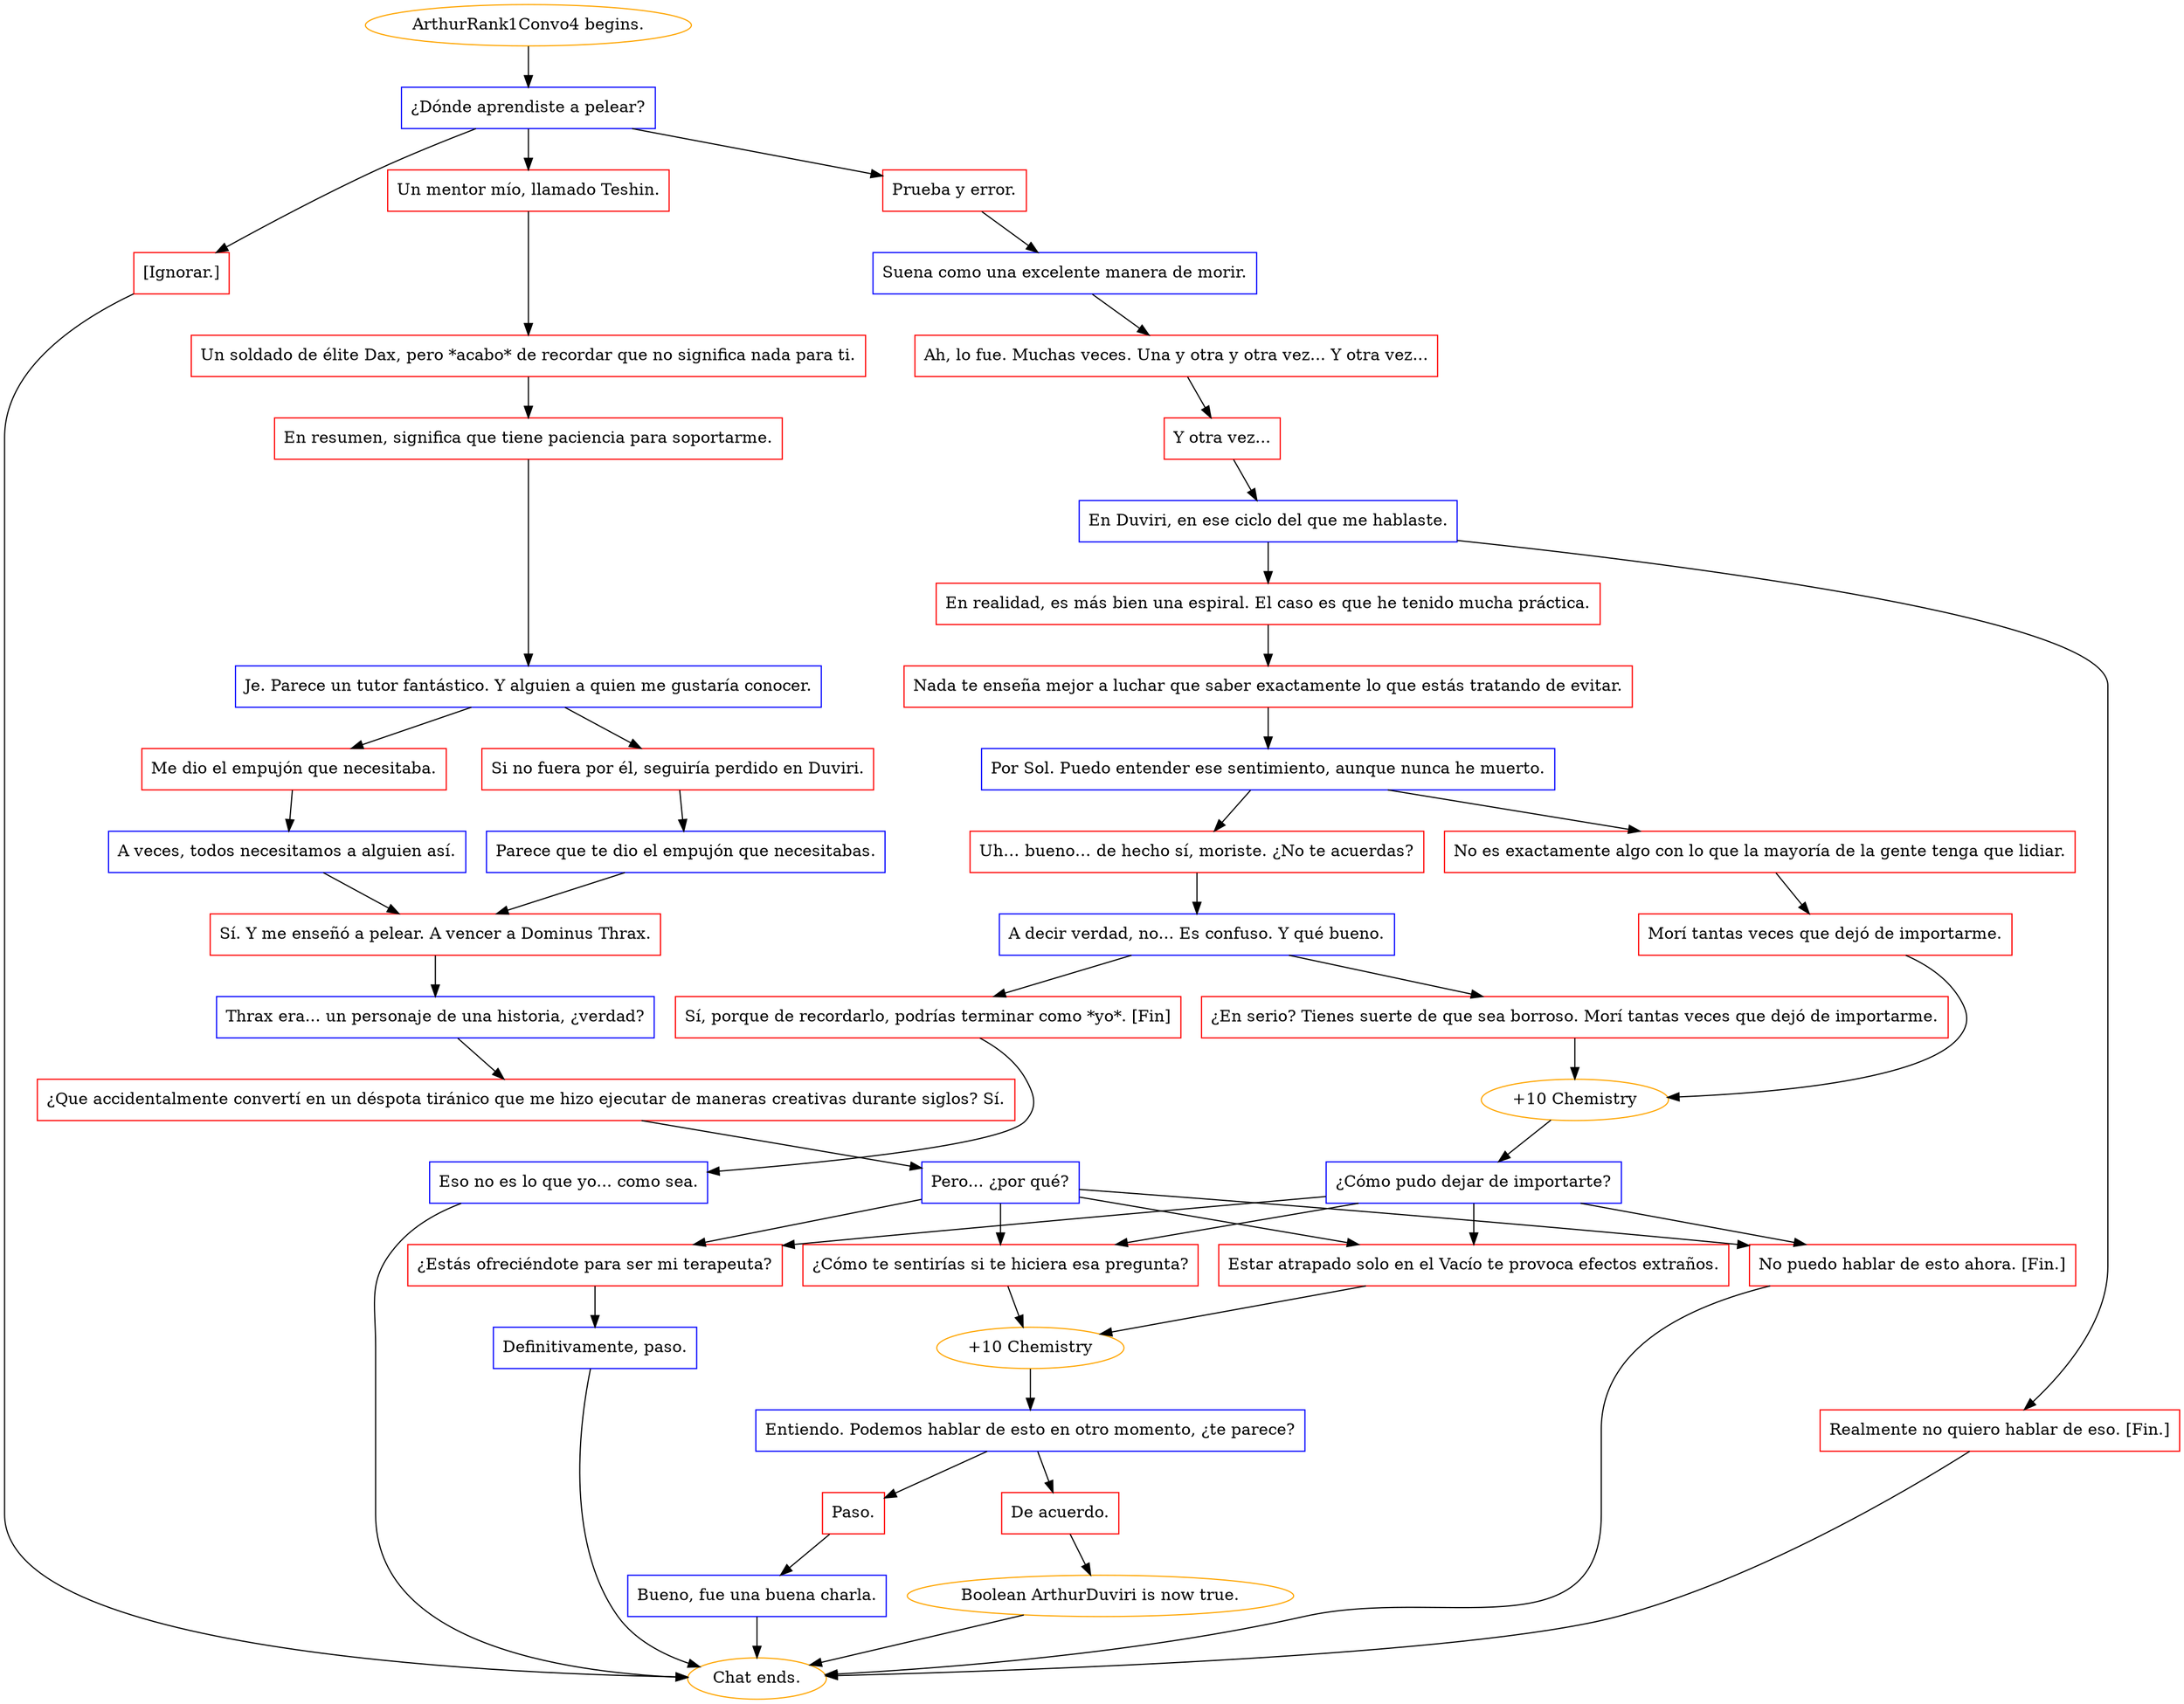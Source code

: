 digraph {
	"ArthurRank1Convo4 begins." [color=orange];
		"ArthurRank1Convo4 begins." -> j2981629531;
	j2981629531 [label="¿Dónde aprendiste a pelear?",shape=box,color=blue];
		j2981629531 -> j2721372030;
		j2981629531 -> j488447297;
		j2981629531 -> j3218686540;
	j2721372030 [label="Prueba y error.",shape=box,color=red];
		j2721372030 -> j3887797851;
	j488447297 [label="Un mentor mío, llamado Teshin.",shape=box,color=red];
		j488447297 -> j3201142031;
	j3218686540 [label="[Ignorar.]",shape=box,color=red];
		j3218686540 -> "Chat ends.";
	j3887797851 [label="Suena como una excelente manera de morir.",shape=box,color=blue];
		j3887797851 -> j1289140415;
	j3201142031 [label="Un soldado de élite Dax, pero *acabo* de recordar que no significa nada para ti.",shape=box,color=red];
		j3201142031 -> j3364577216;
	"Chat ends." [color=orange];
	j1289140415 [label="Ah, lo fue. Muchas veces. Una y otra y otra vez... Y otra vez...",shape=box,color=red];
		j1289140415 -> j1637431941;
	j3364577216 [label="En resumen, significa que tiene paciencia para soportarme.",shape=box,color=red];
		j3364577216 -> j65602666;
	j1637431941 [label="Y otra vez...",shape=box,color=red];
		j1637431941 -> j2986856525;
	j65602666 [label="Je. Parece un tutor fantástico. Y alguien a quien me gustaría conocer.",shape=box,color=blue];
		j65602666 -> j2168047260;
		j65602666 -> j3372564712;
	j2986856525 [label="En Duviri, en ese ciclo del que me hablaste.",shape=box,color=blue];
		j2986856525 -> j2399417362;
		j2986856525 -> j116622757;
	j2168047260 [label="Si no fuera por él, seguiría perdido en Duviri.",shape=box,color=red];
		j2168047260 -> j374567902;
	j3372564712 [label="Me dio el empujón que necesitaba.",shape=box,color=red];
		j3372564712 -> j3408355167;
	j2399417362 [label="En realidad, es más bien una espiral. El caso es que he tenido mucha práctica.",shape=box,color=red];
		j2399417362 -> j1487809909;
	j116622757 [label="Realmente no quiero hablar de eso. [Fin.]",shape=box,color=red];
		j116622757 -> "Chat ends.";
	j374567902 [label="Parece que te dio el empujón que necesitabas.",shape=box,color=blue];
		j374567902 -> j1994022768;
	j3408355167 [label="A veces, todos necesitamos a alguien así.",shape=box,color=blue];
		j3408355167 -> j1994022768;
	j1487809909 [label="Nada te enseña mejor a luchar que saber exactamente lo que estás tratando de evitar.",shape=box,color=red];
		j1487809909 -> j4037461051;
	j1994022768 [label="Sí. Y me enseñó a pelear. A vencer a Dominus Thrax.",shape=box,color=red];
		j1994022768 -> j3734458280;
	j4037461051 [label="Por Sol. Puedo entender ese sentimiento, aunque nunca he muerto.",shape=box,color=blue];
		j4037461051 -> j1462171343;
		j4037461051 -> j1503611217;
	j3734458280 [label="Thrax era... un personaje de una historia, ¿verdad?",shape=box,color=blue];
		j3734458280 -> j3540504172;
	j1462171343 [label="Uh… bueno… de hecho sí, moriste. ¿No te acuerdas?",shape=box,color=red];
		j1462171343 -> j3067699069;
	j1503611217 [label="No es exactamente algo con lo que la mayoría de la gente tenga que lidiar.",shape=box,color=red];
		j1503611217 -> j1174976029;
	j3540504172 [label="¿Que accidentalmente convertí en un déspota tiránico que me hizo ejecutar de maneras creativas durante siglos? Sí.",shape=box,color=red];
		j3540504172 -> j2442362001;
	j3067699069 [label="A decir verdad, no... Es confuso. Y qué bueno.",shape=box,color=blue];
		j3067699069 -> j105057700;
		j3067699069 -> j1575303095;
	j1174976029 [label="Morí tantas veces que dejó de importarme.",shape=box,color=red];
		j1174976029 -> j990622594;
	j2442362001 [label="Pero... ¿por qué?",shape=box,color=blue];
		j2442362001 -> j1148144878;
		j2442362001 -> j3374910202;
		j2442362001 -> j3153132788;
		j2442362001 -> j3058735723;
	j105057700 [label="Sí, porque de recordarlo, podrías terminar como *yo*. [Fin]",shape=box,color=red];
		j105057700 -> j621862570;
	j1575303095 [label="¿En serio? Tienes suerte de que sea borroso. Morí tantas veces que dejó de importarme.",shape=box,color=red];
		j1575303095 -> j990622594;
	j990622594 [label="+10 Chemistry",color=orange];
		j990622594 -> j270052000;
	j1148144878 [label="¿Cómo te sentirías si te hiciera esa pregunta?",shape=box,color=red];
		j1148144878 -> j762660908;
	j3374910202 [label="¿Estás ofreciéndote para ser mi terapeuta?",shape=box,color=red];
		j3374910202 -> j171244873;
	j3153132788 [label="Estar atrapado solo en el Vacío te provoca efectos extraños.",shape=box,color=red];
		j3153132788 -> j762660908;
	j3058735723 [label="No puedo hablar de esto ahora. [Fin.]",shape=box,color=red];
		j3058735723 -> "Chat ends.";
	j621862570 [label="Eso no es lo que yo... como sea.",shape=box,color=blue];
		j621862570 -> "Chat ends.";
	j270052000 [label="¿Cómo pudo dejar de importarte?",shape=box,color=blue];
		j270052000 -> j1148144878;
		j270052000 -> j3374910202;
		j270052000 -> j3153132788;
		j270052000 -> j3058735723;
	j762660908 [label="+10 Chemistry",color=orange];
		j762660908 -> j4195714109;
	j171244873 [label="Definitivamente, paso.",shape=box,color=blue];
		j171244873 -> "Chat ends.";
	j4195714109 [label="Entiendo. Podemos hablar de esto en otro momento, ¿te parece?",shape=box,color=blue];
		j4195714109 -> j1935367787;
		j4195714109 -> j2404608994;
	j1935367787 [label="De acuerdo.",shape=box,color=red];
		j1935367787 -> j1992354670;
	j2404608994 [label="Paso.",shape=box,color=red];
		j2404608994 -> j2830266399;
	j1992354670 [label="Boolean ArthurDuviri is now true.",color=orange];
		j1992354670 -> "Chat ends.";
	j2830266399 [label="Bueno, fue una buena charla.",shape=box,color=blue];
		j2830266399 -> "Chat ends.";
}